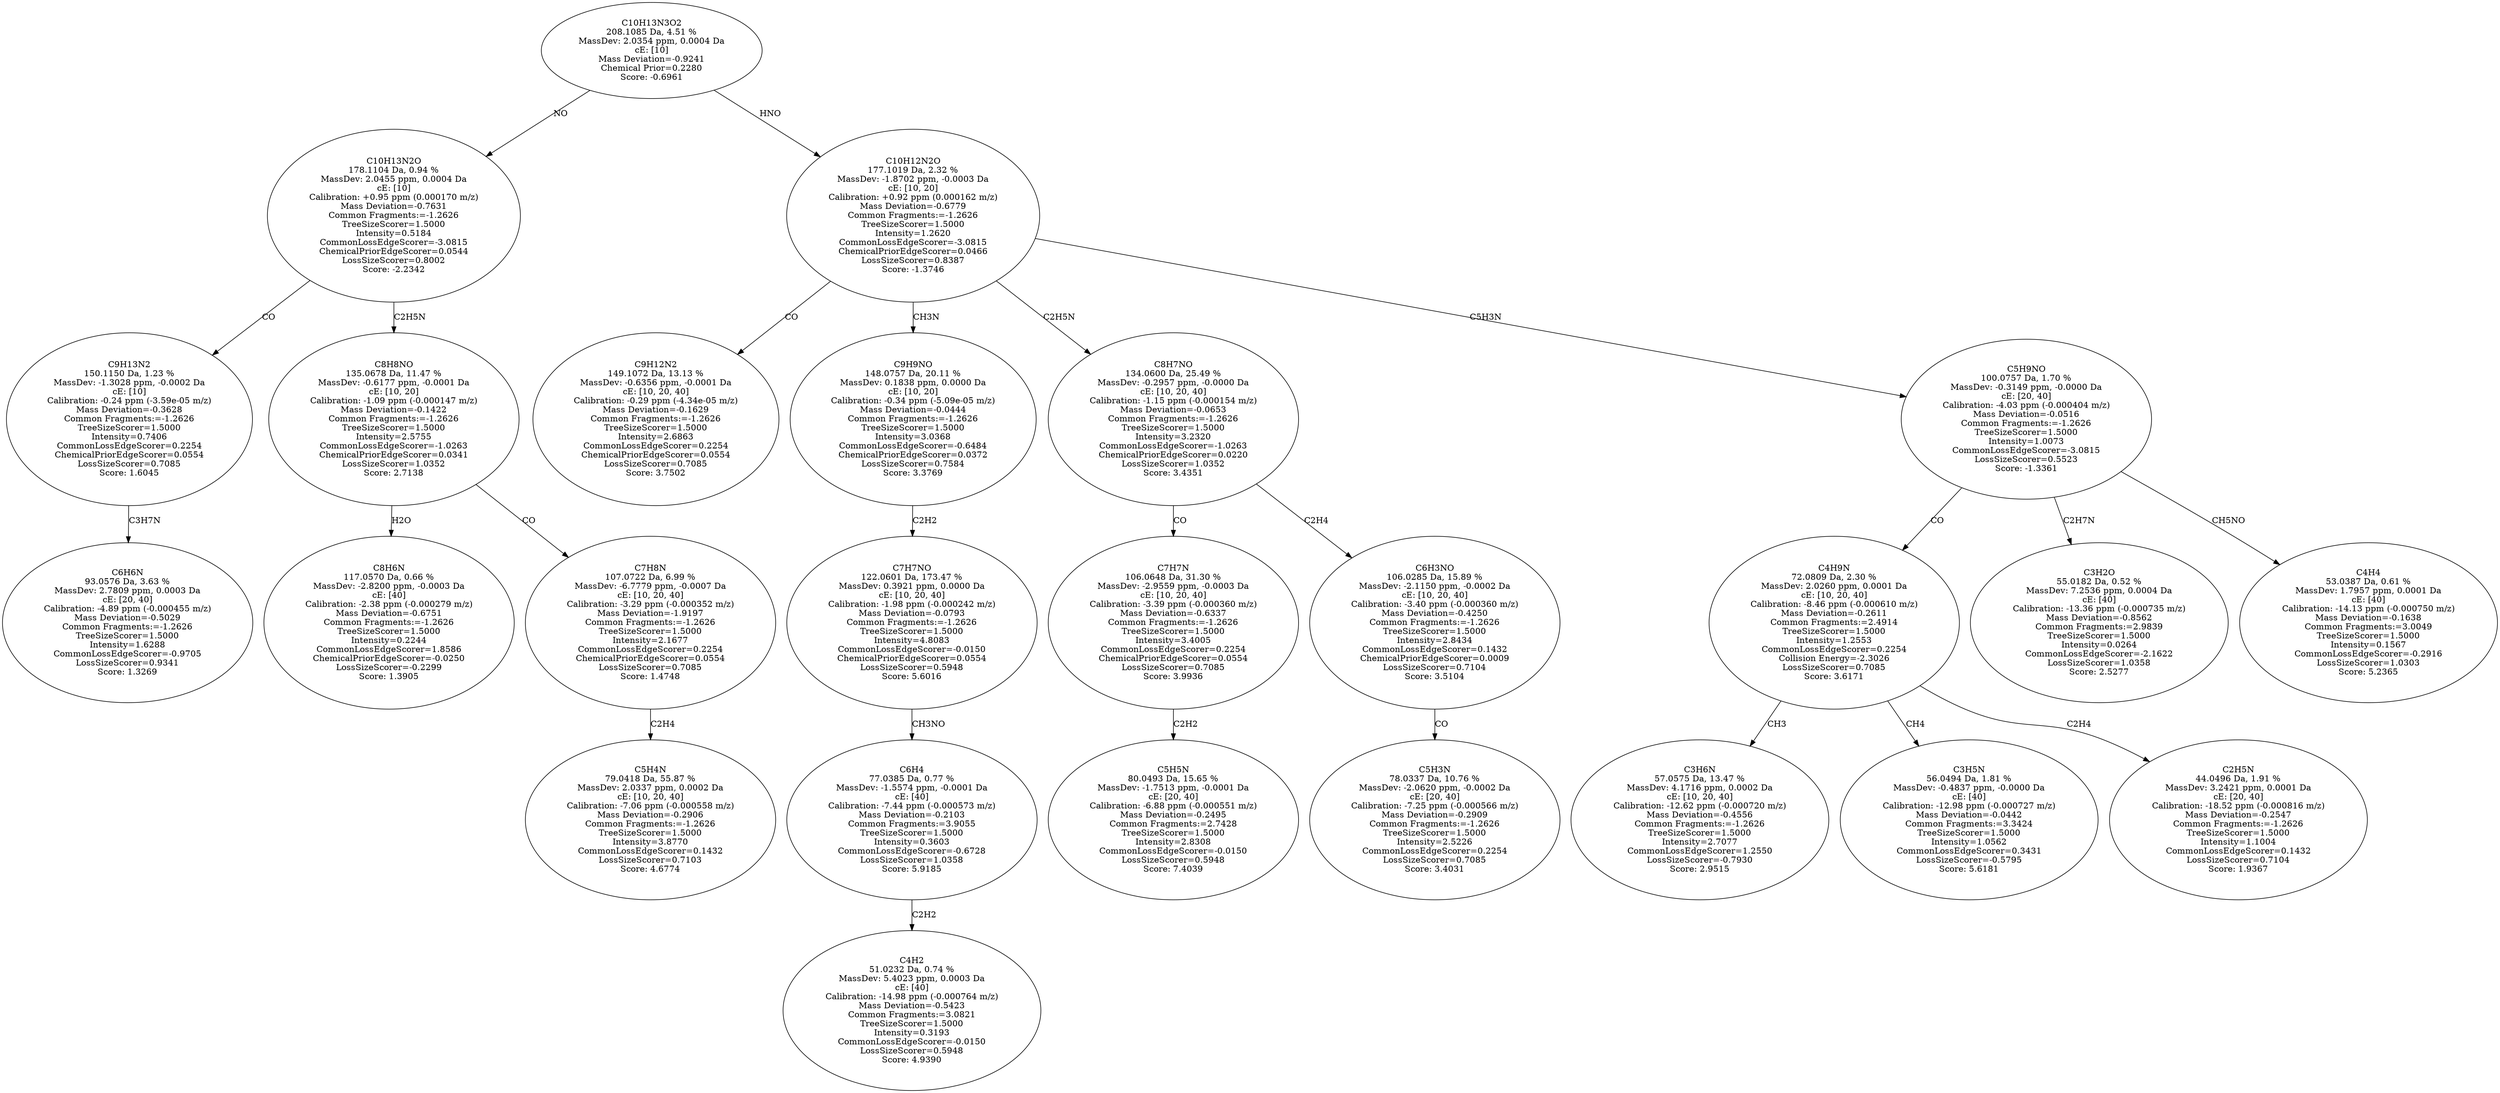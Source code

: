 strict digraph {
v1 [label="C6H6N\n93.0576 Da, 3.63 %\nMassDev: 2.7809 ppm, 0.0003 Da\ncE: [20, 40]\nCalibration: -4.89 ppm (-0.000455 m/z)\nMass Deviation=-0.5029\nCommon Fragments:=-1.2626\nTreeSizeScorer=1.5000\nIntensity=1.6288\nCommonLossEdgeScorer=-0.9705\nLossSizeScorer=0.9341\nScore: 1.3269"];
v2 [label="C9H13N2\n150.1150 Da, 1.23 %\nMassDev: -1.3028 ppm, -0.0002 Da\ncE: [10]\nCalibration: -0.24 ppm (-3.59e-05 m/z)\nMass Deviation=-0.3628\nCommon Fragments:=-1.2626\nTreeSizeScorer=1.5000\nIntensity=0.7406\nCommonLossEdgeScorer=0.2254\nChemicalPriorEdgeScorer=0.0554\nLossSizeScorer=0.7085\nScore: 1.6045"];
v3 [label="C8H6N\n117.0570 Da, 0.66 %\nMassDev: -2.8200 ppm, -0.0003 Da\ncE: [40]\nCalibration: -2.38 ppm (-0.000279 m/z)\nMass Deviation=-0.6751\nCommon Fragments:=-1.2626\nTreeSizeScorer=1.5000\nIntensity=0.2244\nCommonLossEdgeScorer=1.8586\nChemicalPriorEdgeScorer=-0.0250\nLossSizeScorer=-0.2299\nScore: 1.3905"];
v4 [label="C5H4N\n79.0418 Da, 55.87 %\nMassDev: 2.0337 ppm, 0.0002 Da\ncE: [10, 20, 40]\nCalibration: -7.06 ppm (-0.000558 m/z)\nMass Deviation=-0.2906\nCommon Fragments:=-1.2626\nTreeSizeScorer=1.5000\nIntensity=3.8770\nCommonLossEdgeScorer=0.1432\nLossSizeScorer=0.7103\nScore: 4.6774"];
v5 [label="C7H8N\n107.0722 Da, 6.99 %\nMassDev: -6.7779 ppm, -0.0007 Da\ncE: [10, 20, 40]\nCalibration: -3.29 ppm (-0.000352 m/z)\nMass Deviation=-1.9197\nCommon Fragments:=-1.2626\nTreeSizeScorer=1.5000\nIntensity=2.1677\nCommonLossEdgeScorer=0.2254\nChemicalPriorEdgeScorer=0.0554\nLossSizeScorer=0.7085\nScore: 1.4748"];
v6 [label="C8H8NO\n135.0678 Da, 11.47 %\nMassDev: -0.6177 ppm, -0.0001 Da\ncE: [10, 20]\nCalibration: -1.09 ppm (-0.000147 m/z)\nMass Deviation=-0.1422\nCommon Fragments:=-1.2626\nTreeSizeScorer=1.5000\nIntensity=2.5755\nCommonLossEdgeScorer=-1.0263\nChemicalPriorEdgeScorer=0.0341\nLossSizeScorer=1.0352\nScore: 2.7138"];
v7 [label="C10H13N2O\n178.1104 Da, 0.94 %\nMassDev: 2.0455 ppm, 0.0004 Da\ncE: [10]\nCalibration: +0.95 ppm (0.000170 m/z)\nMass Deviation=-0.7631\nCommon Fragments:=-1.2626\nTreeSizeScorer=1.5000\nIntensity=0.5184\nCommonLossEdgeScorer=-3.0815\nChemicalPriorEdgeScorer=0.0544\nLossSizeScorer=0.8002\nScore: -2.2342"];
v8 [label="C9H12N2\n149.1072 Da, 13.13 %\nMassDev: -0.6356 ppm, -0.0001 Da\ncE: [10, 20, 40]\nCalibration: -0.29 ppm (-4.34e-05 m/z)\nMass Deviation=-0.1629\nCommon Fragments:=-1.2626\nTreeSizeScorer=1.5000\nIntensity=2.6863\nCommonLossEdgeScorer=0.2254\nChemicalPriorEdgeScorer=0.0554\nLossSizeScorer=0.7085\nScore: 3.7502"];
v9 [label="C4H2\n51.0232 Da, 0.74 %\nMassDev: 5.4023 ppm, 0.0003 Da\ncE: [40]\nCalibration: -14.98 ppm (-0.000764 m/z)\nMass Deviation=-0.5423\nCommon Fragments:=3.0821\nTreeSizeScorer=1.5000\nIntensity=0.3193\nCommonLossEdgeScorer=-0.0150\nLossSizeScorer=0.5948\nScore: 4.9390"];
v10 [label="C6H4\n77.0385 Da, 0.77 %\nMassDev: -1.5574 ppm, -0.0001 Da\ncE: [40]\nCalibration: -7.44 ppm (-0.000573 m/z)\nMass Deviation=-0.2103\nCommon Fragments:=3.9055\nTreeSizeScorer=1.5000\nIntensity=0.3603\nCommonLossEdgeScorer=-0.6728\nLossSizeScorer=1.0358\nScore: 5.9185"];
v11 [label="C7H7NO\n122.0601 Da, 173.47 %\nMassDev: 0.3921 ppm, 0.0000 Da\ncE: [10, 20, 40]\nCalibration: -1.98 ppm (-0.000242 m/z)\nMass Deviation=-0.0793\nCommon Fragments:=-1.2626\nTreeSizeScorer=1.5000\nIntensity=4.8083\nCommonLossEdgeScorer=-0.0150\nChemicalPriorEdgeScorer=0.0554\nLossSizeScorer=0.5948\nScore: 5.6016"];
v12 [label="C9H9NO\n148.0757 Da, 20.11 %\nMassDev: 0.1838 ppm, 0.0000 Da\ncE: [10, 20]\nCalibration: -0.34 ppm (-5.09e-05 m/z)\nMass Deviation=-0.0444\nCommon Fragments:=-1.2626\nTreeSizeScorer=1.5000\nIntensity=3.0368\nCommonLossEdgeScorer=-0.6484\nChemicalPriorEdgeScorer=0.0372\nLossSizeScorer=0.7584\nScore: 3.3769"];
v13 [label="C5H5N\n80.0493 Da, 15.65 %\nMassDev: -1.7513 ppm, -0.0001 Da\ncE: [20, 40]\nCalibration: -6.88 ppm (-0.000551 m/z)\nMass Deviation=-0.2495\nCommon Fragments:=2.7428\nTreeSizeScorer=1.5000\nIntensity=2.8308\nCommonLossEdgeScorer=-0.0150\nLossSizeScorer=0.5948\nScore: 7.4039"];
v14 [label="C7H7N\n106.0648 Da, 31.30 %\nMassDev: -2.9559 ppm, -0.0003 Da\ncE: [10, 20, 40]\nCalibration: -3.39 ppm (-0.000360 m/z)\nMass Deviation=-0.6337\nCommon Fragments:=-1.2626\nTreeSizeScorer=1.5000\nIntensity=3.4005\nCommonLossEdgeScorer=0.2254\nChemicalPriorEdgeScorer=0.0554\nLossSizeScorer=0.7085\nScore: 3.9936"];
v15 [label="C5H3N\n78.0337 Da, 10.76 %\nMassDev: -2.0620 ppm, -0.0002 Da\ncE: [20, 40]\nCalibration: -7.25 ppm (-0.000566 m/z)\nMass Deviation=-0.2909\nCommon Fragments:=-1.2626\nTreeSizeScorer=1.5000\nIntensity=2.5226\nCommonLossEdgeScorer=0.2254\nLossSizeScorer=0.7085\nScore: 3.4031"];
v16 [label="C6H3NO\n106.0285 Da, 15.89 %\nMassDev: -2.1150 ppm, -0.0002 Da\ncE: [10, 20, 40]\nCalibration: -3.40 ppm (-0.000360 m/z)\nMass Deviation=-0.4250\nCommon Fragments:=-1.2626\nTreeSizeScorer=1.5000\nIntensity=2.8434\nCommonLossEdgeScorer=0.1432\nChemicalPriorEdgeScorer=0.0009\nLossSizeScorer=0.7104\nScore: 3.5104"];
v17 [label="C8H7NO\n134.0600 Da, 25.49 %\nMassDev: -0.2957 ppm, -0.0000 Da\ncE: [10, 20, 40]\nCalibration: -1.15 ppm (-0.000154 m/z)\nMass Deviation=-0.0653\nCommon Fragments:=-1.2626\nTreeSizeScorer=1.5000\nIntensity=3.2320\nCommonLossEdgeScorer=-1.0263\nChemicalPriorEdgeScorer=0.0220\nLossSizeScorer=1.0352\nScore: 3.4351"];
v18 [label="C3H6N\n57.0575 Da, 13.47 %\nMassDev: 4.1716 ppm, 0.0002 Da\ncE: [10, 20, 40]\nCalibration: -12.62 ppm (-0.000720 m/z)\nMass Deviation=-0.4556\nCommon Fragments:=-1.2626\nTreeSizeScorer=1.5000\nIntensity=2.7077\nCommonLossEdgeScorer=1.2550\nLossSizeScorer=-0.7930\nScore: 2.9515"];
v19 [label="C3H5N\n56.0494 Da, 1.81 %\nMassDev: -0.4837 ppm, -0.0000 Da\ncE: [40]\nCalibration: -12.98 ppm (-0.000727 m/z)\nMass Deviation=-0.0442\nCommon Fragments:=3.3424\nTreeSizeScorer=1.5000\nIntensity=1.0562\nCommonLossEdgeScorer=0.3431\nLossSizeScorer=-0.5795\nScore: 5.6181"];
v20 [label="C2H5N\n44.0496 Da, 1.91 %\nMassDev: 3.2421 ppm, 0.0001 Da\ncE: [20, 40]\nCalibration: -18.52 ppm (-0.000816 m/z)\nMass Deviation=-0.2547\nCommon Fragments:=-1.2626\nTreeSizeScorer=1.5000\nIntensity=1.1004\nCommonLossEdgeScorer=0.1432\nLossSizeScorer=0.7104\nScore: 1.9367"];
v21 [label="C4H9N\n72.0809 Da, 2.30 %\nMassDev: 2.0260 ppm, 0.0001 Da\ncE: [10, 20, 40]\nCalibration: -8.46 ppm (-0.000610 m/z)\nMass Deviation=-0.2611\nCommon Fragments:=2.4914\nTreeSizeScorer=1.5000\nIntensity=1.2553\nCommonLossEdgeScorer=0.2254\nCollision Energy=-2.3026\nLossSizeScorer=0.7085\nScore: 3.6171"];
v22 [label="C3H2O\n55.0182 Da, 0.52 %\nMassDev: 7.2536 ppm, 0.0004 Da\ncE: [40]\nCalibration: -13.36 ppm (-0.000735 m/z)\nMass Deviation=-0.8562\nCommon Fragments:=2.9839\nTreeSizeScorer=1.5000\nIntensity=0.0264\nCommonLossEdgeScorer=-2.1622\nLossSizeScorer=1.0358\nScore: 2.5277"];
v23 [label="C4H4\n53.0387 Da, 0.61 %\nMassDev: 1.7957 ppm, 0.0001 Da\ncE: [40]\nCalibration: -14.13 ppm (-0.000750 m/z)\nMass Deviation=-0.1638\nCommon Fragments:=3.0049\nTreeSizeScorer=1.5000\nIntensity=0.1567\nCommonLossEdgeScorer=-0.2916\nLossSizeScorer=1.0303\nScore: 5.2365"];
v24 [label="C5H9NO\n100.0757 Da, 1.70 %\nMassDev: -0.3149 ppm, -0.0000 Da\ncE: [20, 40]\nCalibration: -4.03 ppm (-0.000404 m/z)\nMass Deviation=-0.0516\nCommon Fragments:=-1.2626\nTreeSizeScorer=1.5000\nIntensity=1.0073\nCommonLossEdgeScorer=-3.0815\nLossSizeScorer=0.5523\nScore: -1.3361"];
v25 [label="C10H12N2O\n177.1019 Da, 2.32 %\nMassDev: -1.8702 ppm, -0.0003 Da\ncE: [10, 20]\nCalibration: +0.92 ppm (0.000162 m/z)\nMass Deviation=-0.6779\nCommon Fragments:=-1.2626\nTreeSizeScorer=1.5000\nIntensity=1.2620\nCommonLossEdgeScorer=-3.0815\nChemicalPriorEdgeScorer=0.0466\nLossSizeScorer=0.8387\nScore: -1.3746"];
v26 [label="C10H13N3O2\n208.1085 Da, 4.51 %\nMassDev: 2.0354 ppm, 0.0004 Da\ncE: [10]\nMass Deviation=-0.9241\nChemical Prior=0.2280\nScore: -0.6961"];
v2 -> v1 [label="C3H7N"];
v7 -> v2 [label="CO"];
v6 -> v3 [label="H2O"];
v5 -> v4 [label="C2H4"];
v6 -> v5 [label="CO"];
v7 -> v6 [label="C2H5N"];
v26 -> v7 [label="NO"];
v25 -> v8 [label="CO"];
v10 -> v9 [label="C2H2"];
v11 -> v10 [label="CH3NO"];
v12 -> v11 [label="C2H2"];
v25 -> v12 [label="CH3N"];
v14 -> v13 [label="C2H2"];
v17 -> v14 [label="CO"];
v16 -> v15 [label="CO"];
v17 -> v16 [label="C2H4"];
v25 -> v17 [label="C2H5N"];
v21 -> v18 [label="CH3"];
v21 -> v19 [label="CH4"];
v21 -> v20 [label="C2H4"];
v24 -> v21 [label="CO"];
v24 -> v22 [label="C2H7N"];
v24 -> v23 [label="CH5NO"];
v25 -> v24 [label="C5H3N"];
v26 -> v25 [label="HNO"];
}